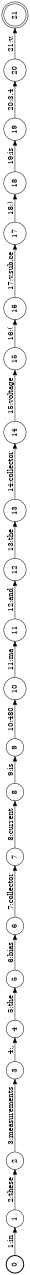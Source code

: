 digraph FST {
rankdir = LR;
size = "8.5,11";
label = "";
center = 1;
orientation = Landscape;
ranksep = "0.4";
nodesep = "0.25";
0 [label = "0", shape = circle, style = bold, fontsize = 14]
	0 -> 1 [label = "1:in", fontsize = 14];
1 [label = "1", shape = circle, style = solid, fontsize = 14]
	1 -> 2 [label = "2:these", fontsize = 14];
2 [label = "2", shape = circle, style = solid, fontsize = 14]
	2 -> 3 [label = "3:measurements", fontsize = 14];
3 [label = "3", shape = circle, style = solid, fontsize = 14]
	3 -> 4 [label = "4:,", fontsize = 14];
4 [label = "4", shape = circle, style = solid, fontsize = 14]
	4 -> 5 [label = "5:the", fontsize = 14];
5 [label = "5", shape = circle, style = solid, fontsize = 14]
	5 -> 6 [label = "6:bias", fontsize = 14];
6 [label = "6", shape = circle, style = solid, fontsize = 14]
	6 -> 7 [label = "7:collector", fontsize = 14];
7 [label = "7", shape = circle, style = solid, fontsize = 14]
	7 -> 8 [label = "8:current", fontsize = 14];
8 [label = "8", shape = circle, style = solid, fontsize = 14]
	8 -> 9 [label = "9:is", fontsize = 14];
9 [label = "9", shape = circle, style = solid, fontsize = 14]
	9 -> 10 [label = "10:480", fontsize = 14];
10 [label = "10", shape = circle, style = solid, fontsize = 14]
	10 -> 11 [label = "11:ma", fontsize = 14];
11 [label = "11", shape = circle, style = solid, fontsize = 14]
	11 -> 12 [label = "12:and", fontsize = 14];
12 [label = "12", shape = circle, style = solid, fontsize = 14]
	12 -> 13 [label = "13:the", fontsize = 14];
13 [label = "13", shape = circle, style = solid, fontsize = 14]
	13 -> 14 [label = "14:collector", fontsize = 14];
14 [label = "14", shape = circle, style = solid, fontsize = 14]
	14 -> 15 [label = "15:voltage", fontsize = 14];
15 [label = "15", shape = circle, style = solid, fontsize = 14]
	15 -> 16 [label = "16:(", fontsize = 14];
16 [label = "16", shape = circle, style = solid, fontsize = 14]
	16 -> 17 [label = "17:v.sub.ce", fontsize = 14];
17 [label = "17", shape = circle, style = solid, fontsize = 14]
	17 -> 18 [label = "18:)", fontsize = 14];
18 [label = "18", shape = circle, style = solid, fontsize = 14]
	18 -> 19 [label = "19:is", fontsize = 14];
19 [label = "19", shape = circle, style = solid, fontsize = 14]
	19 -> 20 [label = "20:3.4", fontsize = 14];
20 [label = "20", shape = circle, style = solid, fontsize = 14]
	20 -> 21 [label = "21:v.", fontsize = 14];
21 [label = "21", shape = doublecircle, style = solid, fontsize = 14]
}
